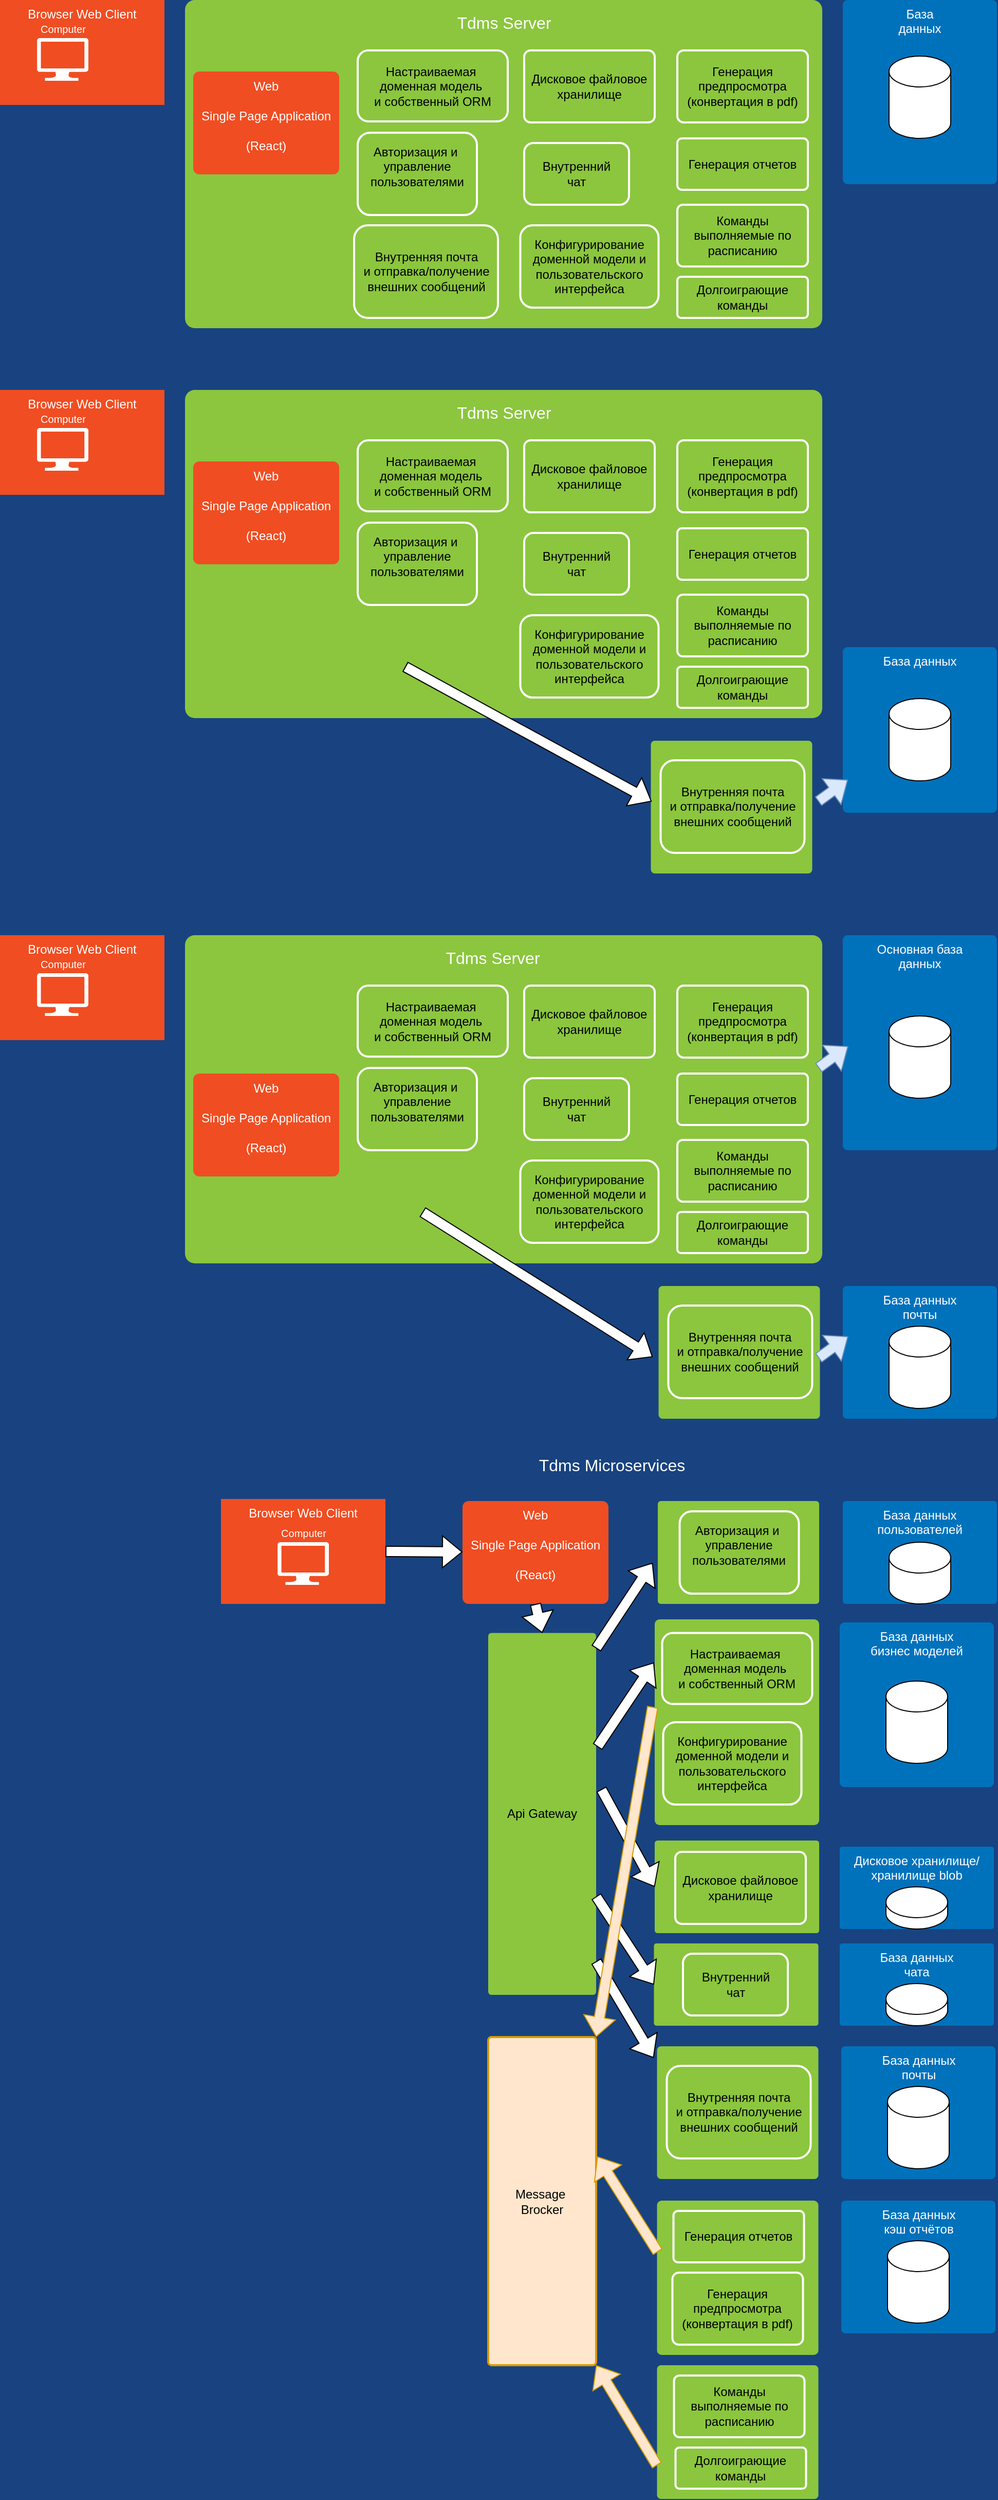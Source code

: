<mxfile version="26.0.10">
  <diagram name="Page-1" id="7a6c530e-6e37-e111-ec74-82921da8cc10">
    <mxGraphModel dx="1434" dy="746" grid="1" gridSize="10" guides="1" tooltips="1" connect="1" arrows="1" fold="1" page="1" pageScale="1.5" pageWidth="1169" pageHeight="826" background="#184380" math="0" shadow="0">
      <root>
        <mxCell id="0" style=";html=1;" />
        <mxCell id="1" style=";html=1;" parent="0" />
        <mxCell id="MWMDvzIOrIdf_BxHoFKI-121" value="" style="rounded=1;whiteSpace=wrap;html=1;shadow=0;strokeWidth=2;fillColor=#8BC63E;fontSize=12;fontColor=#000000;align=center;strokeColor=none;arcSize=3;" vertex="1" parent="1">
          <mxGeometry x="922" y="2530" width="160" height="90" as="geometry" />
        </mxCell>
        <mxCell id="MWMDvzIOrIdf_BxHoFKI-120" value="" style="rounded=1;whiteSpace=wrap;html=1;shadow=0;strokeWidth=2;fillColor=#8BC63E;fontSize=12;fontColor=#000000;align=center;strokeColor=none;arcSize=3;" vertex="1" parent="1">
          <mxGeometry x="921.25" y="2630" width="160" height="80" as="geometry" />
        </mxCell>
        <mxCell id="MWMDvzIOrIdf_BxHoFKI-118" value="" style="rounded=1;whiteSpace=wrap;html=1;shadow=0;strokeWidth=2;fillColor=#8BC63E;fontSize=12;fontColor=#000000;align=center;strokeColor=none;arcSize=3;" vertex="1" parent="1">
          <mxGeometry x="924.25" y="3040" width="157" height="130" as="geometry" />
        </mxCell>
        <mxCell id="MWMDvzIOrIdf_BxHoFKI-68" value="" style="rounded=1;whiteSpace=wrap;html=1;shadow=0;strokeWidth=2;fillColor=#8BC63E;fontSize=12;fontColor=#000000;align=center;strokeColor=none;arcSize=3;" vertex="1" parent="1">
          <mxGeometry x="918.25" y="1461" width="157" height="129" as="geometry" />
        </mxCell>
        <mxCell id="MWMDvzIOrIdf_BxHoFKI-17" value="База&lt;div&gt;данных&lt;/div&gt;" style="rounded=1;whiteSpace=wrap;html=1;shadow=0;strokeWidth=2;fillColor=#0072BC;fontSize=12;fontColor=#FFFFFF;align=center;strokeColor=none;arcSize=3;verticalAlign=top;" vertex="1" parent="1">
          <mxGeometry x="1105" y="741" width="150" height="179" as="geometry" />
        </mxCell>
        <mxCell id="MWMDvzIOrIdf_BxHoFKI-18" value="" style="rounded=1;whiteSpace=wrap;html=1;shadow=0;strokeWidth=2;fillColor=#8BC63E;fontSize=12;fontColor=#000000;align=center;strokeColor=none;arcSize=3;" vertex="1" parent="1">
          <mxGeometry x="465" y="741" width="620" height="319" as="geometry" />
        </mxCell>
        <mxCell id="MWMDvzIOrIdf_BxHoFKI-19" value="Web&lt;div&gt;&lt;br&gt;&lt;div&gt;Single Page Application&lt;/div&gt;&lt;/div&gt;&lt;div&gt;&lt;br&gt;&lt;/div&gt;&lt;div&gt;(React)&lt;/div&gt;" style="rounded=1;whiteSpace=wrap;html=1;shadow=0;strokeWidth=2;fillColor=#F04D22;fontSize=12;fontColor=#FFFFFF;align=center;strokeColor=none;arcSize=6;verticalAlign=top;" vertex="1" parent="1">
          <mxGeometry x="473" y="810.5" width="142" height="100" as="geometry" />
        </mxCell>
        <mxCell id="MWMDvzIOrIdf_BxHoFKI-20" value="Авторизация и&amp;nbsp;&lt;div&gt;управление пользователями&lt;br&gt;&lt;div&gt;&lt;br&gt;&lt;/div&gt;&lt;/div&gt;" style="rounded=1;whiteSpace=wrap;html=1;shadow=0;strokeWidth=2;fillColor=none;fontSize=12;fontColor=#000000;align=center;strokeColor=#FFFFFF;" vertex="1" parent="1">
          <mxGeometry x="633" y="870" width="116" height="80" as="geometry" />
        </mxCell>
        <mxCell id="MWMDvzIOrIdf_BxHoFKI-21" value="Дисковое файловое хранилище" style="rounded=1;whiteSpace=wrap;html=1;shadow=0;strokeWidth=2;fillColor=none;fontSize=12;fontColor=#000000;align=center;strokeColor=#FFFFFF;arcSize=9;" vertex="1" parent="1">
          <mxGeometry x="795" y="790" width="127" height="70" as="geometry" />
        </mxCell>
        <mxCell id="MWMDvzIOrIdf_BxHoFKI-22" value="Browser Web Client" style="rounded=0;whiteSpace=wrap;html=1;shadow=0;strokeWidth=2;fillColor=#F04D22;fontSize=12;fontColor=#FFFFFF;align=center;strokeColor=none;arcSize=6;verticalAlign=top;" vertex="1" parent="1">
          <mxGeometry x="285" y="741" width="160" height="102" as="geometry" />
        </mxCell>
        <mxCell id="MWMDvzIOrIdf_BxHoFKI-23" value="Computer" style="verticalLabelPosition=top;html=1;verticalAlign=bottom;strokeColor=none;fillColor=#FFFFFF;shape=mxgraph.azure.computer;rounded=0;shadow=0;fontSize=10;fontColor=#FFFFFF;align=center;labelPosition=center;" vertex="1" parent="1">
          <mxGeometry x="321" y="778" width="50" height="41.5" as="geometry" />
        </mxCell>
        <mxCell id="MWMDvzIOrIdf_BxHoFKI-24" value="" style="shape=cylinder3;whiteSpace=wrap;html=1;boundedLbl=1;backgroundOutline=1;size=15;" vertex="1" parent="1">
          <mxGeometry x="1150" y="795.5" width="60" height="80" as="geometry" />
        </mxCell>
        <mxCell id="MWMDvzIOrIdf_BxHoFKI-25" value="&lt;div&gt;&lt;div&gt;Внутренняя почта&lt;/div&gt;&lt;/div&gt;&lt;div&gt;и отправка/получение внешних сообщений&lt;/div&gt;" style="rounded=1;whiteSpace=wrap;html=1;shadow=0;strokeWidth=2;fillColor=none;fontSize=12;fontColor=#000000;align=center;strokeColor=#FFFFFF;" vertex="1" parent="1">
          <mxGeometry x="629.5" y="960" width="140" height="90" as="geometry" />
        </mxCell>
        <mxCell id="MWMDvzIOrIdf_BxHoFKI-26" value="&lt;div&gt;&lt;div&gt;Внутренний&lt;/div&gt;&lt;/div&gt;&lt;div&gt;чат&lt;/div&gt;" style="rounded=1;whiteSpace=wrap;html=1;shadow=0;strokeWidth=2;fillColor=none;fontSize=12;fontColor=#000000;align=center;strokeColor=#FFFFFF;" vertex="1" parent="1">
          <mxGeometry x="795" y="880" width="102" height="60" as="geometry" />
        </mxCell>
        <mxCell id="MWMDvzIOrIdf_BxHoFKI-27" value="&lt;div&gt;&lt;div&gt;Настраиваемая&amp;nbsp;&lt;/div&gt;&lt;div&gt;доменная модель&amp;nbsp;&lt;/div&gt;&lt;div&gt;и собственный ORM&lt;/div&gt;&lt;/div&gt;" style="rounded=1;whiteSpace=wrap;html=1;shadow=0;strokeWidth=2;fillColor=none;fontSize=12;fontColor=#000000;align=center;strokeColor=#FFFFFF;" vertex="1" parent="1">
          <mxGeometry x="633" y="790" width="146" height="69" as="geometry" />
        </mxCell>
        <mxCell id="MWMDvzIOrIdf_BxHoFKI-28" value="&lt;div&gt;&lt;div&gt;Конфигурирование&lt;/div&gt;&lt;/div&gt;&lt;div&gt;доменной модели и пользовательского интерфейса&lt;/div&gt;" style="rounded=1;whiteSpace=wrap;html=1;shadow=0;strokeWidth=2;fillColor=none;fontSize=12;fontColor=#000000;align=center;strokeColor=#FFFFFF;" vertex="1" parent="1">
          <mxGeometry x="791.25" y="960" width="134.5" height="80" as="geometry" />
        </mxCell>
        <mxCell id="MWMDvzIOrIdf_BxHoFKI-30" value="Генерация&lt;div&gt;предпросмотра&lt;/div&gt;&lt;div&gt;(конвертация в pdf)&lt;/div&gt;" style="rounded=1;whiteSpace=wrap;html=1;shadow=0;strokeWidth=2;fillColor=none;fontSize=12;fontColor=#000000;align=center;strokeColor=#FFFFFF;arcSize=9;" vertex="1" parent="1">
          <mxGeometry x="944" y="790" width="127" height="70" as="geometry" />
        </mxCell>
        <mxCell id="MWMDvzIOrIdf_BxHoFKI-31" value="Генерация отчетов" style="rounded=1;whiteSpace=wrap;html=1;shadow=0;strokeWidth=2;fillColor=none;fontSize=12;fontColor=#000000;align=center;strokeColor=#FFFFFF;arcSize=9;" vertex="1" parent="1">
          <mxGeometry x="944" y="875.5" width="127" height="50" as="geometry" />
        </mxCell>
        <mxCell id="MWMDvzIOrIdf_BxHoFKI-32" value="Команды выполняемые по расписанию" style="rounded=1;whiteSpace=wrap;html=1;shadow=0;strokeWidth=2;fillColor=none;fontSize=12;fontColor=#000000;align=center;strokeColor=#FFFFFF;arcSize=9;" vertex="1" parent="1">
          <mxGeometry x="944" y="940" width="127" height="60" as="geometry" />
        </mxCell>
        <mxCell id="MWMDvzIOrIdf_BxHoFKI-33" value="Долгоиграющие команды" style="rounded=1;whiteSpace=wrap;html=1;shadow=0;strokeWidth=2;fillColor=none;fontSize=12;fontColor=#000000;align=center;strokeColor=#FFFFFF;arcSize=9;" vertex="1" parent="1">
          <mxGeometry x="944" y="1010" width="127" height="40" as="geometry" />
        </mxCell>
        <mxCell id="MWMDvzIOrIdf_BxHoFKI-51" value="База данных" style="rounded=1;whiteSpace=wrap;html=1;shadow=0;strokeWidth=2;fillColor=#0072BC;fontSize=12;fontColor=#FFFFFF;align=center;strokeColor=none;arcSize=3;verticalAlign=top;" vertex="1" parent="1">
          <mxGeometry x="1105" y="1370" width="150" height="161" as="geometry" />
        </mxCell>
        <mxCell id="MWMDvzIOrIdf_BxHoFKI-52" value="" style="rounded=1;whiteSpace=wrap;html=1;shadow=0;strokeWidth=2;fillColor=#8BC63E;fontSize=12;fontColor=#000000;align=center;strokeColor=none;arcSize=3;" vertex="1" parent="1">
          <mxGeometry x="465" y="1120" width="620" height="319" as="geometry" />
        </mxCell>
        <mxCell id="MWMDvzIOrIdf_BxHoFKI-53" value="Web&lt;div&gt;&lt;div&gt;&lt;br&gt;&lt;/div&gt;&lt;div&gt;Single Page Application&lt;/div&gt;&lt;/div&gt;&lt;div&gt;&lt;br&gt;&lt;/div&gt;&lt;div&gt;(React)&lt;/div&gt;" style="rounded=1;whiteSpace=wrap;html=1;shadow=0;strokeWidth=2;fillColor=#F04D22;fontSize=12;fontColor=#FFFFFF;align=center;strokeColor=none;arcSize=6;verticalAlign=top;" vertex="1" parent="1">
          <mxGeometry x="473" y="1189.5" width="142" height="100" as="geometry" />
        </mxCell>
        <mxCell id="MWMDvzIOrIdf_BxHoFKI-54" value="Авторизация и&amp;nbsp;&lt;div&gt;управление пользователями&lt;br&gt;&lt;div&gt;&lt;br&gt;&lt;/div&gt;&lt;/div&gt;" style="rounded=1;whiteSpace=wrap;html=1;shadow=0;strokeWidth=2;fillColor=none;fontSize=12;fontColor=#000000;align=center;strokeColor=#FFFFFF;" vertex="1" parent="1">
          <mxGeometry x="633" y="1249" width="116" height="80" as="geometry" />
        </mxCell>
        <mxCell id="MWMDvzIOrIdf_BxHoFKI-55" value="Дисковое файловое хранилище" style="rounded=1;whiteSpace=wrap;html=1;shadow=0;strokeWidth=2;fillColor=none;fontSize=12;fontColor=#000000;align=center;strokeColor=#FFFFFF;arcSize=9;" vertex="1" parent="1">
          <mxGeometry x="795" y="1169" width="127" height="70" as="geometry" />
        </mxCell>
        <mxCell id="MWMDvzIOrIdf_BxHoFKI-56" value="Browser Web Client" style="rounded=0;whiteSpace=wrap;html=1;shadow=0;strokeWidth=2;fillColor=#F04D22;fontSize=12;fontColor=#FFFFFF;align=center;strokeColor=none;arcSize=6;verticalAlign=top;" vertex="1" parent="1">
          <mxGeometry x="285" y="1120" width="160" height="102" as="geometry" />
        </mxCell>
        <mxCell id="MWMDvzIOrIdf_BxHoFKI-57" value="Computer" style="verticalLabelPosition=top;html=1;verticalAlign=bottom;strokeColor=none;fillColor=#FFFFFF;shape=mxgraph.azure.computer;rounded=0;shadow=0;fontSize=10;fontColor=#FFFFFF;align=center;labelPosition=center;" vertex="1" parent="1">
          <mxGeometry x="321" y="1157" width="50" height="41.5" as="geometry" />
        </mxCell>
        <mxCell id="MWMDvzIOrIdf_BxHoFKI-58" value="" style="shape=cylinder3;whiteSpace=wrap;html=1;boundedLbl=1;backgroundOutline=1;size=15;" vertex="1" parent="1">
          <mxGeometry x="1150" y="1420" width="60" height="80" as="geometry" />
        </mxCell>
        <mxCell id="MWMDvzIOrIdf_BxHoFKI-59" value="&lt;div&gt;&lt;div&gt;Внутренняя почта&lt;/div&gt;&lt;/div&gt;&lt;div&gt;и отправка/получение внешних сообщений&lt;/div&gt;" style="rounded=1;whiteSpace=wrap;html=1;shadow=0;strokeWidth=2;fillColor=none;fontSize=12;fontColor=#000000;align=center;strokeColor=#FFFFFF;" vertex="1" parent="1">
          <mxGeometry x="927.75" y="1480" width="140" height="90" as="geometry" />
        </mxCell>
        <mxCell id="MWMDvzIOrIdf_BxHoFKI-60" value="&lt;div&gt;&lt;div&gt;Внутренний&lt;/div&gt;&lt;/div&gt;&lt;div&gt;чат&lt;/div&gt;" style="rounded=1;whiteSpace=wrap;html=1;shadow=0;strokeWidth=2;fillColor=none;fontSize=12;fontColor=#000000;align=center;strokeColor=#FFFFFF;" vertex="1" parent="1">
          <mxGeometry x="795" y="1259" width="102" height="60" as="geometry" />
        </mxCell>
        <mxCell id="MWMDvzIOrIdf_BxHoFKI-61" value="&lt;div&gt;&lt;div&gt;Настраиваемая&amp;nbsp;&lt;/div&gt;&lt;div&gt;доменная модель&amp;nbsp;&lt;/div&gt;&lt;div&gt;и собственный ORM&lt;/div&gt;&lt;/div&gt;" style="rounded=1;whiteSpace=wrap;html=1;shadow=0;strokeWidth=2;fillColor=none;fontSize=12;fontColor=#000000;align=center;strokeColor=#FFFFFF;" vertex="1" parent="1">
          <mxGeometry x="633" y="1169" width="146" height="69" as="geometry" />
        </mxCell>
        <mxCell id="MWMDvzIOrIdf_BxHoFKI-62" value="&lt;div&gt;&lt;div&gt;Конфигурирование&lt;/div&gt;&lt;/div&gt;&lt;div&gt;доменной модели и пользовательского интерфейса&lt;/div&gt;" style="rounded=1;whiteSpace=wrap;html=1;shadow=0;strokeWidth=2;fillColor=none;fontSize=12;fontColor=#000000;align=center;strokeColor=#FFFFFF;" vertex="1" parent="1">
          <mxGeometry x="791.25" y="1339" width="134.5" height="80" as="geometry" />
        </mxCell>
        <mxCell id="MWMDvzIOrIdf_BxHoFKI-63" value="Генерация&lt;div&gt;предпросмотра&lt;/div&gt;&lt;div&gt;(конвертация в pdf)&lt;/div&gt;" style="rounded=1;whiteSpace=wrap;html=1;shadow=0;strokeWidth=2;fillColor=none;fontSize=12;fontColor=#000000;align=center;strokeColor=#FFFFFF;arcSize=9;" vertex="1" parent="1">
          <mxGeometry x="944" y="1169" width="127" height="70" as="geometry" />
        </mxCell>
        <mxCell id="MWMDvzIOrIdf_BxHoFKI-64" value="Генерация отчетов" style="rounded=1;whiteSpace=wrap;html=1;shadow=0;strokeWidth=2;fillColor=none;fontSize=12;fontColor=#000000;align=center;strokeColor=#FFFFFF;arcSize=9;" vertex="1" parent="1">
          <mxGeometry x="944" y="1254.5" width="127" height="50" as="geometry" />
        </mxCell>
        <mxCell id="MWMDvzIOrIdf_BxHoFKI-65" value="Команды выполняемые по расписанию" style="rounded=1;whiteSpace=wrap;html=1;shadow=0;strokeWidth=2;fillColor=none;fontSize=12;fontColor=#000000;align=center;strokeColor=#FFFFFF;arcSize=9;" vertex="1" parent="1">
          <mxGeometry x="944" y="1319" width="127" height="60" as="geometry" />
        </mxCell>
        <mxCell id="MWMDvzIOrIdf_BxHoFKI-66" value="Долгоиграющие команды" style="rounded=1;whiteSpace=wrap;html=1;shadow=0;strokeWidth=2;fillColor=none;fontSize=12;fontColor=#000000;align=center;strokeColor=#FFFFFF;arcSize=9;" vertex="1" parent="1">
          <mxGeometry x="944" y="1389" width="127" height="40" as="geometry" />
        </mxCell>
        <mxCell id="MWMDvzIOrIdf_BxHoFKI-69" value="" style="rounded=1;whiteSpace=wrap;html=1;shadow=0;strokeWidth=2;fillColor=#8BC63E;fontSize=12;fontColor=#000000;align=center;strokeColor=none;arcSize=3;" vertex="1" parent="1">
          <mxGeometry x="925.75" y="1991" width="157" height="129" as="geometry" />
        </mxCell>
        <mxCell id="MWMDvzIOrIdf_BxHoFKI-70" value="Основная база&lt;div&gt;данных&lt;/div&gt;" style="rounded=1;whiteSpace=wrap;html=1;shadow=0;strokeWidth=2;fillColor=#0072BC;fontSize=12;fontColor=#FFFFFF;align=center;strokeColor=none;arcSize=3;verticalAlign=top;" vertex="1" parent="1">
          <mxGeometry x="1105" y="1650" width="150" height="209" as="geometry" />
        </mxCell>
        <mxCell id="MWMDvzIOrIdf_BxHoFKI-71" value="" style="rounded=1;whiteSpace=wrap;html=1;shadow=0;strokeWidth=2;fillColor=#8BC63E;fontSize=12;fontColor=#000000;align=center;strokeColor=none;arcSize=3;" vertex="1" parent="1">
          <mxGeometry x="465" y="1650" width="620" height="319" as="geometry" />
        </mxCell>
        <mxCell id="MWMDvzIOrIdf_BxHoFKI-72" value="Web&lt;div&gt;&lt;br&gt;&lt;div&gt;Single Page Application&lt;/div&gt;&lt;/div&gt;&lt;div&gt;&lt;br&gt;&lt;/div&gt;&lt;div&gt;(React)&lt;/div&gt;" style="rounded=1;whiteSpace=wrap;html=1;shadow=0;strokeWidth=2;fillColor=#F04D22;fontSize=12;fontColor=#FFFFFF;align=center;strokeColor=none;arcSize=6;verticalAlign=top;" vertex="1" parent="1">
          <mxGeometry x="473" y="1784.5" width="142" height="100" as="geometry" />
        </mxCell>
        <mxCell id="MWMDvzIOrIdf_BxHoFKI-73" value="Авторизация и&amp;nbsp;&lt;div&gt;управление пользователями&lt;br&gt;&lt;div&gt;&lt;br&gt;&lt;/div&gt;&lt;/div&gt;" style="rounded=1;whiteSpace=wrap;html=1;shadow=0;strokeWidth=2;fillColor=none;fontSize=12;fontColor=#000000;align=center;strokeColor=#FFFFFF;" vertex="1" parent="1">
          <mxGeometry x="633" y="1779" width="116" height="80" as="geometry" />
        </mxCell>
        <mxCell id="MWMDvzIOrIdf_BxHoFKI-74" value="Дисковое файловое хранилище" style="rounded=1;whiteSpace=wrap;html=1;shadow=0;strokeWidth=2;fillColor=none;fontSize=12;fontColor=#000000;align=center;strokeColor=#FFFFFF;arcSize=9;" vertex="1" parent="1">
          <mxGeometry x="795" y="1699" width="127" height="70" as="geometry" />
        </mxCell>
        <mxCell id="MWMDvzIOrIdf_BxHoFKI-75" value="Browser Web Client" style="rounded=0;whiteSpace=wrap;html=1;shadow=0;strokeWidth=2;fillColor=#F04D22;fontSize=12;fontColor=#FFFFFF;align=center;strokeColor=none;arcSize=6;verticalAlign=top;" vertex="1" parent="1">
          <mxGeometry x="285" y="1650" width="160" height="102" as="geometry" />
        </mxCell>
        <mxCell id="MWMDvzIOrIdf_BxHoFKI-76" value="Computer" style="verticalLabelPosition=top;html=1;verticalAlign=bottom;strokeColor=none;fillColor=#FFFFFF;shape=mxgraph.azure.computer;rounded=0;shadow=0;fontSize=10;fontColor=#FFFFFF;align=center;labelPosition=center;" vertex="1" parent="1">
          <mxGeometry x="321" y="1687" width="50" height="41.5" as="geometry" />
        </mxCell>
        <mxCell id="MWMDvzIOrIdf_BxHoFKI-77" value="" style="shape=cylinder3;whiteSpace=wrap;html=1;boundedLbl=1;backgroundOutline=1;size=15;" vertex="1" parent="1">
          <mxGeometry x="1150" y="1728.5" width="60" height="80" as="geometry" />
        </mxCell>
        <mxCell id="MWMDvzIOrIdf_BxHoFKI-78" value="&lt;div&gt;&lt;div&gt;Внутренняя почта&lt;/div&gt;&lt;/div&gt;&lt;div&gt;и отправка/получение внешних сообщений&lt;/div&gt;" style="rounded=1;whiteSpace=wrap;html=1;shadow=0;strokeWidth=2;fillColor=none;fontSize=12;fontColor=#000000;align=center;strokeColor=#FFFFFF;" vertex="1" parent="1">
          <mxGeometry x="935.25" y="2010" width="140" height="90" as="geometry" />
        </mxCell>
        <mxCell id="MWMDvzIOrIdf_BxHoFKI-79" value="&lt;div&gt;&lt;div&gt;Внутренний&lt;/div&gt;&lt;/div&gt;&lt;div&gt;чат&lt;/div&gt;" style="rounded=1;whiteSpace=wrap;html=1;shadow=0;strokeWidth=2;fillColor=none;fontSize=12;fontColor=#000000;align=center;strokeColor=#FFFFFF;" vertex="1" parent="1">
          <mxGeometry x="795" y="1789" width="102" height="60" as="geometry" />
        </mxCell>
        <mxCell id="MWMDvzIOrIdf_BxHoFKI-80" value="&lt;div&gt;&lt;div&gt;Настраиваемая&amp;nbsp;&lt;/div&gt;&lt;div&gt;доменная модель&amp;nbsp;&lt;/div&gt;&lt;div&gt;и собственный ORM&lt;/div&gt;&lt;/div&gt;" style="rounded=1;whiteSpace=wrap;html=1;shadow=0;strokeWidth=2;fillColor=none;fontSize=12;fontColor=#000000;align=center;strokeColor=#FFFFFF;" vertex="1" parent="1">
          <mxGeometry x="633" y="1699" width="146" height="69" as="geometry" />
        </mxCell>
        <mxCell id="MWMDvzIOrIdf_BxHoFKI-81" value="&lt;div&gt;&lt;div&gt;Конфигурирование&lt;/div&gt;&lt;/div&gt;&lt;div&gt;доменной модели и пользовательского интерфейса&lt;/div&gt;" style="rounded=1;whiteSpace=wrap;html=1;shadow=0;strokeWidth=2;fillColor=none;fontSize=12;fontColor=#000000;align=center;strokeColor=#FFFFFF;" vertex="1" parent="1">
          <mxGeometry x="791.25" y="1869" width="134.5" height="80" as="geometry" />
        </mxCell>
        <mxCell id="MWMDvzIOrIdf_BxHoFKI-82" value="Генерация&lt;div&gt;предпросмотра&lt;/div&gt;&lt;div&gt;(конвертация в pdf)&lt;/div&gt;" style="rounded=1;whiteSpace=wrap;html=1;shadow=0;strokeWidth=2;fillColor=none;fontSize=12;fontColor=#000000;align=center;strokeColor=#FFFFFF;arcSize=9;" vertex="1" parent="1">
          <mxGeometry x="944" y="1699" width="127" height="70" as="geometry" />
        </mxCell>
        <mxCell id="MWMDvzIOrIdf_BxHoFKI-83" value="Генерация отчетов" style="rounded=1;whiteSpace=wrap;html=1;shadow=0;strokeWidth=2;fillColor=none;fontSize=12;fontColor=#000000;align=center;strokeColor=#FFFFFF;arcSize=9;" vertex="1" parent="1">
          <mxGeometry x="944" y="1784.5" width="127" height="50" as="geometry" />
        </mxCell>
        <mxCell id="MWMDvzIOrIdf_BxHoFKI-84" value="Команды выполняемые по расписанию" style="rounded=1;whiteSpace=wrap;html=1;shadow=0;strokeWidth=2;fillColor=none;fontSize=12;fontColor=#000000;align=center;strokeColor=#FFFFFF;arcSize=9;" vertex="1" parent="1">
          <mxGeometry x="944" y="1849" width="127" height="60" as="geometry" />
        </mxCell>
        <mxCell id="MWMDvzIOrIdf_BxHoFKI-85" value="Долгоиграющие команды" style="rounded=1;whiteSpace=wrap;html=1;shadow=0;strokeWidth=2;fillColor=none;fontSize=12;fontColor=#000000;align=center;strokeColor=#FFFFFF;arcSize=9;" vertex="1" parent="1">
          <mxGeometry x="944" y="1919" width="127" height="40" as="geometry" />
        </mxCell>
        <mxCell id="MWMDvzIOrIdf_BxHoFKI-86" value="База данных&lt;div&gt;почты&lt;/div&gt;" style="rounded=1;whiteSpace=wrap;html=1;shadow=0;strokeWidth=2;fillColor=#0072BC;fontSize=12;fontColor=#FFFFFF;align=center;strokeColor=none;arcSize=3;verticalAlign=top;" vertex="1" parent="1">
          <mxGeometry x="1105" y="1991" width="150" height="129" as="geometry" />
        </mxCell>
        <mxCell id="MWMDvzIOrIdf_BxHoFKI-87" value="" style="shape=cylinder3;whiteSpace=wrap;html=1;boundedLbl=1;backgroundOutline=1;size=15;" vertex="1" parent="1">
          <mxGeometry x="1150" y="2030" width="60" height="80" as="geometry" />
        </mxCell>
        <mxCell id="MWMDvzIOrIdf_BxHoFKI-90" value="" style="rounded=1;whiteSpace=wrap;html=1;shadow=0;strokeWidth=2;fillColor=#8BC63E;fontSize=12;fontColor=#000000;align=center;strokeColor=none;arcSize=3;" vertex="1" parent="1">
          <mxGeometry x="924.25" y="2730" width="157" height="129" as="geometry" />
        </mxCell>
        <mxCell id="MWMDvzIOrIdf_BxHoFKI-91" value="База данных&lt;div&gt;бизнес моделей&lt;/div&gt;" style="rounded=1;whiteSpace=wrap;html=1;shadow=0;strokeWidth=2;fillColor=#0072BC;fontSize=12;fontColor=#FFFFFF;align=center;strokeColor=none;arcSize=3;verticalAlign=top;" vertex="1" parent="1">
          <mxGeometry x="1102" y="2318" width="150" height="160" as="geometry" />
        </mxCell>
        <mxCell id="MWMDvzIOrIdf_BxHoFKI-92" value="" style="rounded=1;whiteSpace=wrap;html=1;shadow=0;strokeWidth=2;fillColor=#8BC63E;fontSize=12;fontColor=#000000;align=center;strokeColor=none;arcSize=3;" vertex="1" parent="1">
          <mxGeometry x="922" y="2315" width="160" height="200" as="geometry" />
        </mxCell>
        <mxCell id="MWMDvzIOrIdf_BxHoFKI-93" value="Web&lt;div&gt;&lt;br&gt;&lt;div&gt;Single Page Application&lt;/div&gt;&lt;/div&gt;&lt;div&gt;&lt;br&gt;&lt;/div&gt;&lt;div&gt;(React)&lt;/div&gt;" style="rounded=1;whiteSpace=wrap;html=1;shadow=0;strokeWidth=2;fillColor=#F04D22;fontSize=12;fontColor=#FFFFFF;align=center;strokeColor=none;arcSize=6;verticalAlign=top;" vertex="1" parent="1">
          <mxGeometry x="735" y="2200" width="142" height="100" as="geometry" />
        </mxCell>
        <mxCell id="MWMDvzIOrIdf_BxHoFKI-95" value="Дисковое файловое хранилище" style="rounded=1;whiteSpace=wrap;html=1;shadow=0;strokeWidth=2;fillColor=none;fontSize=12;fontColor=#000000;align=center;strokeColor=#FFFFFF;arcSize=9;" vertex="1" parent="1">
          <mxGeometry x="942" y="2541" width="127" height="70" as="geometry" />
        </mxCell>
        <mxCell id="MWMDvzIOrIdf_BxHoFKI-96" value="Browser Web Client" style="rounded=0;whiteSpace=wrap;html=1;shadow=0;strokeWidth=2;fillColor=#F04D22;fontSize=12;fontColor=#FFFFFF;align=center;strokeColor=none;arcSize=6;verticalAlign=top;" vertex="1" parent="1">
          <mxGeometry x="500" y="2198" width="160" height="102" as="geometry" />
        </mxCell>
        <mxCell id="MWMDvzIOrIdf_BxHoFKI-97" value="Computer" style="verticalLabelPosition=top;html=1;verticalAlign=bottom;strokeColor=none;fillColor=#FFFFFF;shape=mxgraph.azure.computer;rounded=0;shadow=0;fontSize=10;fontColor=#FFFFFF;align=center;labelPosition=center;" vertex="1" parent="1">
          <mxGeometry x="555" y="2240" width="50" height="41.5" as="geometry" />
        </mxCell>
        <mxCell id="MWMDvzIOrIdf_BxHoFKI-98" value="" style="shape=cylinder3;whiteSpace=wrap;html=1;boundedLbl=1;backgroundOutline=1;size=15;" vertex="1" parent="1">
          <mxGeometry x="1147" y="2375" width="60" height="80" as="geometry" />
        </mxCell>
        <mxCell id="MWMDvzIOrIdf_BxHoFKI-99" value="&lt;div&gt;&lt;div&gt;Внутренняя почта&lt;/div&gt;&lt;/div&gt;&lt;div&gt;и отправка/получение внешних сообщений&lt;/div&gt;" style="rounded=1;whiteSpace=wrap;html=1;shadow=0;strokeWidth=2;fillColor=none;fontSize=12;fontColor=#000000;align=center;strokeColor=#FFFFFF;" vertex="1" parent="1">
          <mxGeometry x="933.75" y="2749" width="140" height="90" as="geometry" />
        </mxCell>
        <mxCell id="MWMDvzIOrIdf_BxHoFKI-100" value="&lt;div&gt;&lt;div&gt;Внутренний&lt;/div&gt;&lt;/div&gt;&lt;div&gt;чат&lt;/div&gt;" style="rounded=1;whiteSpace=wrap;html=1;shadow=0;strokeWidth=2;fillColor=none;fontSize=12;fontColor=#000000;align=center;strokeColor=#FFFFFF;" vertex="1" parent="1">
          <mxGeometry x="949.5" y="2640" width="102" height="60" as="geometry" />
        </mxCell>
        <mxCell id="MWMDvzIOrIdf_BxHoFKI-101" value="&lt;div&gt;&lt;div&gt;Настраиваемая&amp;nbsp;&lt;/div&gt;&lt;div&gt;доменная модель&amp;nbsp;&lt;/div&gt;&lt;div&gt;и собственный ORM&lt;/div&gt;&lt;/div&gt;" style="rounded=1;whiteSpace=wrap;html=1;shadow=0;strokeWidth=2;fillColor=none;fontSize=12;fontColor=#000000;align=center;strokeColor=#FFFFFF;" vertex="1" parent="1">
          <mxGeometry x="929.25" y="2328.25" width="146" height="69" as="geometry" />
        </mxCell>
        <mxCell id="MWMDvzIOrIdf_BxHoFKI-102" value="&lt;div&gt;&lt;div&gt;Конфигурирование&lt;/div&gt;&lt;/div&gt;&lt;div&gt;доменной модели и пользовательского интерфейса&lt;/div&gt;" style="rounded=1;whiteSpace=wrap;html=1;shadow=0;strokeWidth=2;fillColor=none;fontSize=12;fontColor=#000000;align=center;strokeColor=#FFFFFF;" vertex="1" parent="1">
          <mxGeometry x="930.25" y="2415" width="134.5" height="80" as="geometry" />
        </mxCell>
        <mxCell id="MWMDvzIOrIdf_BxHoFKI-105" value="Команды выполняемые по расписанию" style="rounded=1;whiteSpace=wrap;html=1;shadow=0;strokeWidth=2;fillColor=none;fontSize=12;fontColor=#000000;align=center;strokeColor=#FFFFFF;arcSize=9;" vertex="1" parent="1">
          <mxGeometry x="940.75" y="3050" width="127" height="60" as="geometry" />
        </mxCell>
        <mxCell id="MWMDvzIOrIdf_BxHoFKI-106" value="Долгоиграющие команды" style="rounded=1;whiteSpace=wrap;html=1;shadow=0;strokeWidth=2;fillColor=none;fontSize=12;fontColor=#000000;align=center;strokeColor=#FFFFFF;arcSize=9;" vertex="1" parent="1">
          <mxGeometry x="942.25" y="3120" width="127" height="40" as="geometry" />
        </mxCell>
        <mxCell id="MWMDvzIOrIdf_BxHoFKI-107" value="База данных&lt;div&gt;почты&lt;/div&gt;" style="rounded=1;whiteSpace=wrap;html=1;shadow=0;strokeWidth=2;fillColor=#0072BC;fontSize=12;fontColor=#FFFFFF;align=center;strokeColor=none;arcSize=3;verticalAlign=top;" vertex="1" parent="1">
          <mxGeometry x="1103.5" y="2730" width="150" height="129" as="geometry" />
        </mxCell>
        <mxCell id="MWMDvzIOrIdf_BxHoFKI-108" value="" style="shape=cylinder3;whiteSpace=wrap;html=1;boundedLbl=1;backgroundOutline=1;size=15;" vertex="1" parent="1">
          <mxGeometry x="1148.5" y="2769" width="60" height="80" as="geometry" />
        </mxCell>
        <mxCell id="MWMDvzIOrIdf_BxHoFKI-109" value="Api Gateway" style="rounded=1;whiteSpace=wrap;html=1;shadow=0;strokeWidth=2;fillColor=#8BC63E;fontSize=12;fontColor=#000000;align=center;strokeColor=none;arcSize=3;" vertex="1" parent="1">
          <mxGeometry x="760" y="2328.25" width="105" height="351.75" as="geometry" />
        </mxCell>
        <mxCell id="MWMDvzIOrIdf_BxHoFKI-111" style="edgeStyle=orthogonalEdgeStyle;rounded=0;orthogonalLoop=1;jettySize=auto;html=1;exitX=0.5;exitY=1;exitDx=0;exitDy=0;" edge="1" parent="1" source="MWMDvzIOrIdf_BxHoFKI-17" target="MWMDvzIOrIdf_BxHoFKI-17">
          <mxGeometry relative="1" as="geometry" />
        </mxCell>
        <mxCell id="MWMDvzIOrIdf_BxHoFKI-112" value="" style="rounded=1;whiteSpace=wrap;html=1;shadow=0;strokeWidth=2;fillColor=#8BC63E;fontSize=12;fontColor=#000000;align=center;strokeColor=none;arcSize=3;" vertex="1" parent="1">
          <mxGeometry x="924.25" y="2880" width="157" height="150" as="geometry" />
        </mxCell>
        <mxCell id="MWMDvzIOrIdf_BxHoFKI-104" value="Генерация отчетов" style="rounded=1;whiteSpace=wrap;html=1;shadow=0;strokeWidth=2;fillColor=none;fontSize=12;fontColor=#000000;align=center;strokeColor=#FFFFFF;arcSize=9;" vertex="1" parent="1">
          <mxGeometry x="940.25" y="2890" width="127" height="50" as="geometry" />
        </mxCell>
        <mxCell id="MWMDvzIOrIdf_BxHoFKI-103" value="Генерация&lt;div&gt;предпросмотра&lt;/div&gt;&lt;div&gt;(конвертация в pdf)&lt;/div&gt;" style="rounded=1;whiteSpace=wrap;html=1;shadow=0;strokeWidth=2;fillColor=none;fontSize=12;fontColor=#000000;align=center;strokeColor=#FFFFFF;arcSize=9;" vertex="1" parent="1">
          <mxGeometry x="939.25" y="2950" width="127" height="70" as="geometry" />
        </mxCell>
        <mxCell id="MWMDvzIOrIdf_BxHoFKI-114" value="База данных&lt;div&gt;кэш отчётов&lt;/div&gt;" style="rounded=1;whiteSpace=wrap;html=1;shadow=0;strokeWidth=2;fillColor=#0072BC;fontSize=12;fontColor=#FFFFFF;align=center;strokeColor=none;arcSize=3;verticalAlign=top;" vertex="1" parent="1">
          <mxGeometry x="1103.5" y="2880" width="150" height="129" as="geometry" />
        </mxCell>
        <mxCell id="MWMDvzIOrIdf_BxHoFKI-115" value="" style="shape=cylinder3;whiteSpace=wrap;html=1;boundedLbl=1;backgroundOutline=1;size=15;" vertex="1" parent="1">
          <mxGeometry x="1148.5" y="2919" width="60" height="80" as="geometry" />
        </mxCell>
        <mxCell id="MWMDvzIOrIdf_BxHoFKI-119" value="" style="rounded=1;whiteSpace=wrap;html=1;shadow=0;strokeWidth=2;fillColor=#8BC63E;fontSize=12;fontColor=#000000;align=center;strokeColor=none;arcSize=3;" vertex="1" parent="1">
          <mxGeometry x="925" y="2200" width="157" height="100" as="geometry" />
        </mxCell>
        <mxCell id="MWMDvzIOrIdf_BxHoFKI-94" value="Авторизация и&amp;nbsp;&lt;div&gt;управление пользователями&lt;br&gt;&lt;div&gt;&lt;br&gt;&lt;/div&gt;&lt;/div&gt;" style="rounded=1;whiteSpace=wrap;html=1;shadow=0;strokeWidth=2;fillColor=none;fontSize=12;fontColor=#000000;align=center;strokeColor=#FFFFFF;" vertex="1" parent="1">
          <mxGeometry x="946.25" y="2210" width="116" height="80" as="geometry" />
        </mxCell>
        <mxCell id="MWMDvzIOrIdf_BxHoFKI-122" value="База данных&lt;div&gt;чата&lt;/div&gt;" style="rounded=1;whiteSpace=wrap;html=1;shadow=0;strokeWidth=2;fillColor=#0072BC;fontSize=12;fontColor=#FFFFFF;align=center;strokeColor=none;arcSize=3;verticalAlign=top;" vertex="1" parent="1">
          <mxGeometry x="1102" y="2630" width="150" height="80" as="geometry" />
        </mxCell>
        <mxCell id="MWMDvzIOrIdf_BxHoFKI-123" value="" style="shape=cylinder3;whiteSpace=wrap;html=1;boundedLbl=1;backgroundOutline=1;size=15;" vertex="1" parent="1">
          <mxGeometry x="1147" y="2669" width="60" height="41" as="geometry" />
        </mxCell>
        <mxCell id="MWMDvzIOrIdf_BxHoFKI-124" value="Дисковое хранилище/&lt;div&gt;хранилище blob&lt;br&gt;&lt;div&gt;&lt;br&gt;&lt;/div&gt;&lt;/div&gt;" style="rounded=1;whiteSpace=wrap;html=1;shadow=0;strokeWidth=2;fillColor=#0072BC;fontSize=12;fontColor=#FFFFFF;align=center;strokeColor=none;arcSize=3;verticalAlign=top;" vertex="1" parent="1">
          <mxGeometry x="1102" y="2536" width="150" height="80" as="geometry" />
        </mxCell>
        <mxCell id="MWMDvzIOrIdf_BxHoFKI-125" value="" style="shape=cylinder3;whiteSpace=wrap;html=1;boundedLbl=1;backgroundOutline=1;size=15;" vertex="1" parent="1">
          <mxGeometry x="1147" y="2575" width="60" height="41" as="geometry" />
        </mxCell>
        <mxCell id="MWMDvzIOrIdf_BxHoFKI-126" value="База данных&lt;div&gt;пользователей&lt;/div&gt;" style="rounded=1;whiteSpace=wrap;html=1;shadow=0;strokeWidth=2;fillColor=#0072BC;fontSize=12;fontColor=#FFFFFF;align=center;strokeColor=none;arcSize=3;verticalAlign=top;" vertex="1" parent="1">
          <mxGeometry x="1105" y="2200" width="150" height="100" as="geometry" />
        </mxCell>
        <mxCell id="MWMDvzIOrIdf_BxHoFKI-127" value="" style="shape=cylinder3;whiteSpace=wrap;html=1;boundedLbl=1;backgroundOutline=1;size=15;" vertex="1" parent="1">
          <mxGeometry x="1150" y="2240" width="60" height="60" as="geometry" />
        </mxCell>
        <mxCell id="MWMDvzIOrIdf_BxHoFKI-130" value="Message&amp;nbsp;&lt;div&gt;Brocker&lt;/div&gt;" style="rounded=1;whiteSpace=wrap;html=1;shadow=0;strokeWidth=2;fillColor=#ffe6cc;fontSize=12;align=center;strokeColor=#d79b00;arcSize=3;" vertex="1" parent="1">
          <mxGeometry x="760" y="2721" width="105" height="319" as="geometry" />
        </mxCell>
        <mxCell id="MWMDvzIOrIdf_BxHoFKI-131" value="" style="shape=flexArrow;endArrow=classic;html=1;rounded=0;exitX=0.5;exitY=1;exitDx=0;exitDy=0;entryX=0.5;entryY=0;entryDx=0;entryDy=0;fillColor=default;" edge="1" parent="1" source="MWMDvzIOrIdf_BxHoFKI-93" target="MWMDvzIOrIdf_BxHoFKI-109">
          <mxGeometry width="50" height="50" relative="1" as="geometry">
            <mxPoint x="970" y="2530" as="sourcePoint" />
            <mxPoint x="1020" y="2480" as="targetPoint" />
          </mxGeometry>
        </mxCell>
        <mxCell id="MWMDvzIOrIdf_BxHoFKI-132" value="" style="shape=flexArrow;endArrow=classic;html=1;rounded=0;exitX=1;exitY=0.5;exitDx=0;exitDy=0;fillColor=default;" edge="1" parent="1" source="MWMDvzIOrIdf_BxHoFKI-96" target="MWMDvzIOrIdf_BxHoFKI-93">
          <mxGeometry width="50" height="50" relative="1" as="geometry">
            <mxPoint x="970" y="2530" as="sourcePoint" />
            <mxPoint x="1020" y="2480" as="targetPoint" />
          </mxGeometry>
        </mxCell>
        <mxCell id="MWMDvzIOrIdf_BxHoFKI-133" value="" style="shape=flexArrow;endArrow=classic;html=1;rounded=0;exitX=1;exitY=0.043;exitDx=0;exitDy=0;exitPerimeter=0;fillColor=default;" edge="1" parent="1" source="MWMDvzIOrIdf_BxHoFKI-109">
          <mxGeometry width="50" height="50" relative="1" as="geometry">
            <mxPoint x="970" y="2530" as="sourcePoint" />
            <mxPoint x="920" y="2260" as="targetPoint" />
          </mxGeometry>
        </mxCell>
        <mxCell id="MWMDvzIOrIdf_BxHoFKI-134" value="" style="shape=flexArrow;endArrow=classic;html=1;rounded=0;exitX=1;exitY=0.043;exitDx=0;exitDy=0;exitPerimeter=0;fillColor=default;" edge="1" parent="1">
          <mxGeometry width="50" height="50" relative="1" as="geometry">
            <mxPoint x="866.25" y="2439" as="sourcePoint" />
            <mxPoint x="921.25" y="2357" as="targetPoint" />
          </mxGeometry>
        </mxCell>
        <mxCell id="MWMDvzIOrIdf_BxHoFKI-135" value="" style="shape=flexArrow;endArrow=classic;html=1;rounded=0;fillColor=default;entryX=0;entryY=0.5;entryDx=0;entryDy=0;" edge="1" parent="1" target="MWMDvzIOrIdf_BxHoFKI-121">
          <mxGeometry width="50" height="50" relative="1" as="geometry">
            <mxPoint x="870" y="2480" as="sourcePoint" />
            <mxPoint x="922" y="2520" as="targetPoint" />
          </mxGeometry>
        </mxCell>
        <mxCell id="MWMDvzIOrIdf_BxHoFKI-136" value="" style="shape=flexArrow;endArrow=classic;html=1;rounded=0;fillColor=default;entryX=0;entryY=0.5;entryDx=0;entryDy=0;" edge="1" parent="1" source="MWMDvzIOrIdf_BxHoFKI-109" target="MWMDvzIOrIdf_BxHoFKI-120">
          <mxGeometry width="50" height="50" relative="1" as="geometry">
            <mxPoint x="870.75" y="2630" as="sourcePoint" />
            <mxPoint x="925.75" y="2548" as="targetPoint" />
          </mxGeometry>
        </mxCell>
        <mxCell id="MWMDvzIOrIdf_BxHoFKI-137" value="" style="shape=flexArrow;endArrow=classic;html=1;rounded=0;fillColor=default;entryX=0;entryY=0.5;entryDx=0;entryDy=0;" edge="1" parent="1">
          <mxGeometry width="50" height="50" relative="1" as="geometry">
            <mxPoint x="865" y="2647.25" as="sourcePoint" />
            <mxPoint x="921" y="2741.25" as="targetPoint" />
          </mxGeometry>
        </mxCell>
        <mxCell id="MWMDvzIOrIdf_BxHoFKI-140" value="" style="shape=flexArrow;endArrow=classic;html=1;rounded=0;entryX=1.01;entryY=0.364;entryDx=0;entryDy=0;entryPerimeter=0;fillColor=#ffe6cc;strokeColor=#d79b00;" edge="1" parent="1" target="MWMDvzIOrIdf_BxHoFKI-130">
          <mxGeometry width="50" height="50" relative="1" as="geometry">
            <mxPoint x="925" y="2930" as="sourcePoint" />
            <mxPoint x="975" y="2880" as="targetPoint" />
          </mxGeometry>
        </mxCell>
        <mxCell id="MWMDvzIOrIdf_BxHoFKI-141" value="" style="shape=flexArrow;endArrow=classic;html=1;rounded=0;entryX=1;entryY=1;entryDx=0;entryDy=0;fillColor=#ffe6cc;strokeColor=#d79b00;exitX=0;exitY=0.75;exitDx=0;exitDy=0;" edge="1" parent="1" source="MWMDvzIOrIdf_BxHoFKI-118" target="MWMDvzIOrIdf_BxHoFKI-130">
          <mxGeometry width="50" height="50" relative="1" as="geometry">
            <mxPoint x="918.25" y="3063" as="sourcePoint" />
            <mxPoint x="859.25" y="2970" as="targetPoint" />
          </mxGeometry>
        </mxCell>
        <mxCell id="MWMDvzIOrIdf_BxHoFKI-143" value="" style="shape=flexArrow;endArrow=classic;html=1;rounded=0;entryX=1;entryY=0;entryDx=0;entryDy=0;fillColor=#ffe6cc;strokeColor=#d79b00;" edge="1" parent="1" target="MWMDvzIOrIdf_BxHoFKI-130">
          <mxGeometry width="50" height="50" relative="1" as="geometry">
            <mxPoint x="920" y="2400" as="sourcePoint" />
            <mxPoint x="868.75" y="2422" as="targetPoint" />
          </mxGeometry>
        </mxCell>
        <mxCell id="MWMDvzIOrIdf_BxHoFKI-144" value="&lt;span&gt;&lt;font style=&quot;font-size: 16px; color: rgb(255, 255, 255);&quot;&gt;Tdms Server&lt;/font&gt;&lt;/span&gt;" style="text;html=1;align=center;verticalAlign=middle;whiteSpace=wrap;rounded=0;" vertex="1" parent="1">
          <mxGeometry x="720.63" y="748" width="108.75" height="30" as="geometry" />
        </mxCell>
        <mxCell id="MWMDvzIOrIdf_BxHoFKI-145" value="&lt;span&gt;&lt;font style=&quot;font-size: 16px; color: rgb(255, 255, 255);&quot;&gt;Tdms Server&lt;/font&gt;&lt;/span&gt;" style="text;html=1;align=center;verticalAlign=middle;whiteSpace=wrap;rounded=0;" vertex="1" parent="1">
          <mxGeometry x="720.63" y="1127" width="108.75" height="30" as="geometry" />
        </mxCell>
        <mxCell id="MWMDvzIOrIdf_BxHoFKI-146" value="&lt;span&gt;&lt;font style=&quot;font-size: 16px; color: rgb(255, 255, 255);&quot;&gt;Tdms Server&lt;/font&gt;&lt;/span&gt;" style="text;html=1;align=center;verticalAlign=middle;whiteSpace=wrap;rounded=0;" vertex="1" parent="1">
          <mxGeometry x="710" y="1657" width="108.75" height="30" as="geometry" />
        </mxCell>
        <mxCell id="MWMDvzIOrIdf_BxHoFKI-147" value="&lt;span&gt;&lt;font style=&quot;font-size: 16px; color: rgb(255, 255, 255);&quot;&gt;Tdms Microservices&lt;/font&gt;&lt;/span&gt;" style="text;html=1;align=center;verticalAlign=middle;whiteSpace=wrap;rounded=0;" vertex="1" parent="1">
          <mxGeometry x="779" y="2150" width="202.5" height="30" as="geometry" />
        </mxCell>
        <mxCell id="MWMDvzIOrIdf_BxHoFKI-148" value="" style="shape=flexArrow;endArrow=classic;html=1;rounded=0;entryX=0.005;entryY=0.457;entryDx=0;entryDy=0;entryPerimeter=0;exitX=0.379;exitY=0.972;exitDx=0;exitDy=0;exitPerimeter=0;fillColor=default;" edge="1" parent="1" target="MWMDvzIOrIdf_BxHoFKI-68">
          <mxGeometry width="50" height="50" relative="1" as="geometry">
            <mxPoint x="679.04" y="1388.998" as="sourcePoint" />
            <mxPoint x="896.996" y="1442.892" as="targetPoint" />
          </mxGeometry>
        </mxCell>
        <mxCell id="MWMDvzIOrIdf_BxHoFKI-149" value="" style="shape=flexArrow;endArrow=classic;html=1;rounded=0;entryX=0.033;entryY=0.801;entryDx=0;entryDy=0;entryPerimeter=0;fillColor=#dae8fc;strokeColor=#6c8ebf;" edge="1" parent="1" target="MWMDvzIOrIdf_BxHoFKI-51">
          <mxGeometry width="50" height="50" relative="1" as="geometry">
            <mxPoint x="1081" y="1520" as="sourcePoint" />
            <mxPoint x="1131.25" y="1470" as="targetPoint" />
          </mxGeometry>
        </mxCell>
        <mxCell id="MWMDvzIOrIdf_BxHoFKI-150" value="" style="shape=flexArrow;endArrow=classic;html=1;rounded=0;entryX=0.033;entryY=0.801;entryDx=0;entryDy=0;entryPerimeter=0;fillColor=#dae8fc;strokeColor=#6c8ebf;" edge="1" parent="1">
          <mxGeometry width="50" height="50" relative="1" as="geometry">
            <mxPoint x="1081.25" y="1779" as="sourcePoint" />
            <mxPoint x="1110.25" y="1758" as="targetPoint" />
          </mxGeometry>
        </mxCell>
        <mxCell id="MWMDvzIOrIdf_BxHoFKI-151" value="" style="shape=flexArrow;endArrow=classic;html=1;rounded=0;entryX=0.033;entryY=0.801;entryDx=0;entryDy=0;entryPerimeter=0;fillColor=#dae8fc;strokeColor=#6c8ebf;" edge="1" parent="1">
          <mxGeometry width="50" height="50" relative="1" as="geometry">
            <mxPoint x="1081.25" y="2061" as="sourcePoint" />
            <mxPoint x="1110.25" y="2040" as="targetPoint" />
          </mxGeometry>
        </mxCell>
        <mxCell id="MWMDvzIOrIdf_BxHoFKI-152" value="" style="shape=flexArrow;endArrow=classic;html=1;rounded=0;fillColor=default;" edge="1" parent="1">
          <mxGeometry width="50" height="50" relative="1" as="geometry">
            <mxPoint x="695.992" y="1919" as="sourcePoint" />
            <mxPoint x="920" y="2060" as="targetPoint" />
          </mxGeometry>
        </mxCell>
      </root>
    </mxGraphModel>
  </diagram>
</mxfile>
